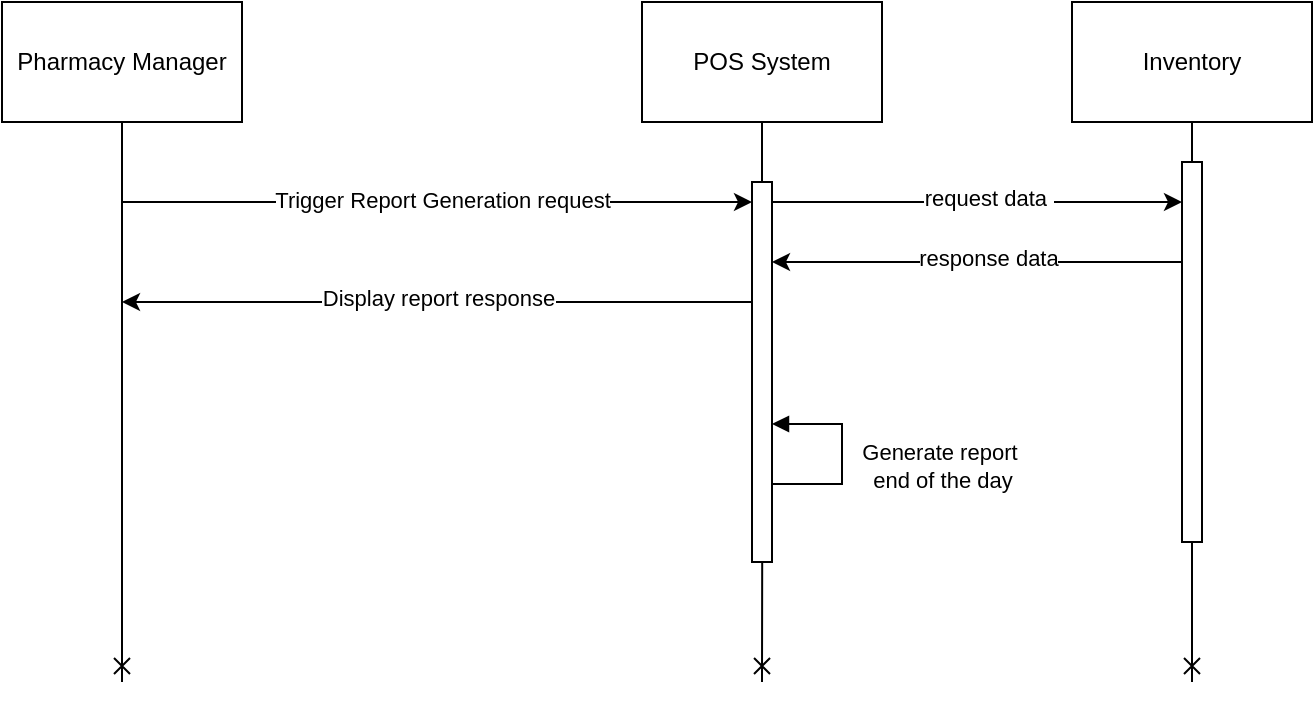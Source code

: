 <mxfile version="24.2.2" type="device">
  <diagram name="Page-1" id="tBEgCQktO8Fiyp8cqtbf">
    <mxGraphModel dx="1166" dy="770" grid="1" gridSize="10" guides="1" tooltips="1" connect="1" arrows="1" fold="1" page="1" pageScale="1" pageWidth="850" pageHeight="1100" math="0" shadow="0">
      <root>
        <mxCell id="0" />
        <mxCell id="1" parent="0" />
        <mxCell id="6-sfm3AnqvI6F5LYvgDm-4" style="edgeStyle=orthogonalEdgeStyle;rounded=0;orthogonalLoop=1;jettySize=auto;html=1;endArrow=cross;endFill=0;" parent="1" source="6-sfm3AnqvI6F5LYvgDm-1" edge="1">
          <mxGeometry relative="1" as="geometry">
            <mxPoint x="140" y="430" as="targetPoint" />
          </mxGeometry>
        </mxCell>
        <mxCell id="6-sfm3AnqvI6F5LYvgDm-1" value="Pharmacy Manager" style="rounded=0;whiteSpace=wrap;html=1;" parent="1" vertex="1">
          <mxGeometry x="80" y="90" width="120" height="60" as="geometry" />
        </mxCell>
        <mxCell id="6-sfm3AnqvI6F5LYvgDm-2" value="POS System" style="rounded=0;whiteSpace=wrap;html=1;" parent="1" vertex="1">
          <mxGeometry x="400" y="90" width="120" height="60" as="geometry" />
        </mxCell>
        <mxCell id="6-sfm3AnqvI6F5LYvgDm-7" value="" style="endArrow=classic;html=1;rounded=0;" parent="1" target="6-sfm3AnqvI6F5LYvgDm-10" edge="1">
          <mxGeometry width="50" height="50" relative="1" as="geometry">
            <mxPoint x="140" y="190" as="sourcePoint" />
            <mxPoint x="730" y="190" as="targetPoint" />
          </mxGeometry>
        </mxCell>
        <mxCell id="6-sfm3AnqvI6F5LYvgDm-8" value="Trigger Report Generation request" style="edgeLabel;html=1;align=center;verticalAlign=middle;resizable=0;points=[];" parent="6-sfm3AnqvI6F5LYvgDm-7" vertex="1" connectable="0">
          <mxGeometry x="-0.058" y="1" relative="1" as="geometry">
            <mxPoint x="11" as="offset" />
          </mxGeometry>
        </mxCell>
        <mxCell id="6-sfm3AnqvI6F5LYvgDm-11" value="" style="edgeStyle=orthogonalEdgeStyle;rounded=0;orthogonalLoop=1;jettySize=auto;html=1;endArrow=none;endFill=0;" parent="1" source="6-sfm3AnqvI6F5LYvgDm-2" target="6-sfm3AnqvI6F5LYvgDm-10" edge="1">
          <mxGeometry relative="1" as="geometry">
            <mxPoint x="460" y="751.6" as="targetPoint" />
            <mxPoint x="460" y="150" as="sourcePoint" />
            <Array as="points">
              <mxPoint x="460" y="210" />
              <mxPoint x="460" y="210" />
            </Array>
          </mxGeometry>
        </mxCell>
        <mxCell id="6-sfm3AnqvI6F5LYvgDm-16" value="" style="endArrow=none;html=1;rounded=0;endFill=0;startArrow=classic;startFill=1;" parent="1" target="6-sfm3AnqvI6F5LYvgDm-10" edge="1">
          <mxGeometry width="50" height="50" relative="1" as="geometry">
            <mxPoint x="140" y="240" as="sourcePoint" />
            <mxPoint x="500" y="270" as="targetPoint" />
          </mxGeometry>
        </mxCell>
        <mxCell id="6-sfm3AnqvI6F5LYvgDm-17" value="Display report response" style="edgeLabel;html=1;align=center;verticalAlign=middle;resizable=0;points=[];" parent="6-sfm3AnqvI6F5LYvgDm-16" vertex="1" connectable="0">
          <mxGeometry x="0.002" y="2" relative="1" as="geometry">
            <mxPoint as="offset" />
          </mxGeometry>
        </mxCell>
        <mxCell id="shoroE4JtWazDhD43DqI-4" value="" style="endArrow=block;html=1;rounded=0;endFill=1;" edge="1" parent="1">
          <mxGeometry width="50" height="50" relative="1" as="geometry">
            <mxPoint x="465" y="331" as="sourcePoint" />
            <mxPoint x="465" y="301" as="targetPoint" />
            <Array as="points">
              <mxPoint x="500" y="331" />
              <mxPoint x="500" y="301" />
              <mxPoint x="490" y="301" />
              <mxPoint x="480" y="301" />
            </Array>
          </mxGeometry>
        </mxCell>
        <mxCell id="shoroE4JtWazDhD43DqI-6" value="Generate report&amp;nbsp;&lt;div&gt;end of the day&lt;/div&gt;" style="edgeLabel;html=1;align=center;verticalAlign=middle;resizable=0;points=[];" vertex="1" connectable="0" parent="shoroE4JtWazDhD43DqI-4">
          <mxGeometry x="0.132" y="2" relative="1" as="geometry">
            <mxPoint x="52" y="12" as="offset" />
          </mxGeometry>
        </mxCell>
        <mxCell id="shoroE4JtWazDhD43DqI-8" value="Inventory" style="rounded=0;whiteSpace=wrap;html=1;" vertex="1" parent="1">
          <mxGeometry x="615" y="90" width="120" height="60" as="geometry" />
        </mxCell>
        <mxCell id="shoroE4JtWazDhD43DqI-9" value="" style="endArrow=classic;html=1;rounded=0;" edge="1" parent="1" source="6-sfm3AnqvI6F5LYvgDm-10" target="shoroE4JtWazDhD43DqI-7">
          <mxGeometry width="50" height="50" relative="1" as="geometry">
            <mxPoint x="470" y="200" as="sourcePoint" />
            <mxPoint x="680" y="200.0" as="targetPoint" />
            <Array as="points">
              <mxPoint x="670" y="190" />
            </Array>
          </mxGeometry>
        </mxCell>
        <mxCell id="shoroE4JtWazDhD43DqI-10" value="request data&amp;nbsp;" style="edgeLabel;html=1;align=center;verticalAlign=middle;resizable=0;points=[];" vertex="1" connectable="0" parent="shoroE4JtWazDhD43DqI-9">
          <mxGeometry x="-0.058" y="1" relative="1" as="geometry">
            <mxPoint x="11" y="-1" as="offset" />
          </mxGeometry>
        </mxCell>
        <mxCell id="shoroE4JtWazDhD43DqI-11" value="" style="endArrow=none;html=1;rounded=0;startArrow=classic;startFill=1;endFill=0;" edge="1" parent="1" source="6-sfm3AnqvI6F5LYvgDm-10" target="shoroE4JtWazDhD43DqI-7">
          <mxGeometry width="50" height="50" relative="1" as="geometry">
            <mxPoint x="465" y="220" as="sourcePoint" />
            <mxPoint x="690" y="220" as="targetPoint" />
            <Array as="points">
              <mxPoint x="670" y="220" />
            </Array>
          </mxGeometry>
        </mxCell>
        <mxCell id="shoroE4JtWazDhD43DqI-12" value="response data" style="edgeLabel;html=1;align=center;verticalAlign=middle;resizable=0;points=[];" vertex="1" connectable="0" parent="shoroE4JtWazDhD43DqI-11">
          <mxGeometry x="-0.058" y="1" relative="1" as="geometry">
            <mxPoint x="11" y="-1" as="offset" />
          </mxGeometry>
        </mxCell>
        <mxCell id="shoroE4JtWazDhD43DqI-13" style="edgeStyle=orthogonalEdgeStyle;rounded=0;orthogonalLoop=1;jettySize=auto;html=1;endArrow=cross;endFill=0;" edge="1" parent="1">
          <mxGeometry relative="1" as="geometry">
            <mxPoint x="460" y="430" as="targetPoint" />
            <mxPoint x="459.66" y="190" as="sourcePoint" />
          </mxGeometry>
        </mxCell>
        <mxCell id="shoroE4JtWazDhD43DqI-14" style="edgeStyle=orthogonalEdgeStyle;rounded=0;orthogonalLoop=1;jettySize=auto;html=1;endArrow=cross;endFill=0;" edge="1" parent="1">
          <mxGeometry relative="1" as="geometry">
            <mxPoint x="675" y="430" as="targetPoint" />
            <mxPoint x="694.66" y="150" as="sourcePoint" />
            <Array as="points">
              <mxPoint x="675" y="150" />
              <mxPoint x="675" y="430" />
            </Array>
          </mxGeometry>
        </mxCell>
        <mxCell id="6-sfm3AnqvI6F5LYvgDm-10" value="" style="html=1;points=[[0,0,0,0,5],[0,1,0,0,-5],[1,0,0,0,5],[1,1,0,0,-5]];perimeter=orthogonalPerimeter;outlineConnect=0;targetShapes=umlLifeline;portConstraint=eastwest;newEdgeStyle={&quot;curved&quot;:0,&quot;rounded&quot;:0};" parent="1" vertex="1">
          <mxGeometry x="455" y="180" width="10" height="190" as="geometry" />
        </mxCell>
        <mxCell id="shoroE4JtWazDhD43DqI-7" value="" style="html=1;points=[[0,0,0,0,5],[0,1,0,0,-5],[1,0,0,0,5],[1,1,0,0,-5]];perimeter=orthogonalPerimeter;outlineConnect=0;targetShapes=umlLifeline;portConstraint=eastwest;newEdgeStyle={&quot;curved&quot;:0,&quot;rounded&quot;:0};" vertex="1" parent="1">
          <mxGeometry x="670" y="170" width="10" height="190" as="geometry" />
        </mxCell>
      </root>
    </mxGraphModel>
  </diagram>
</mxfile>
